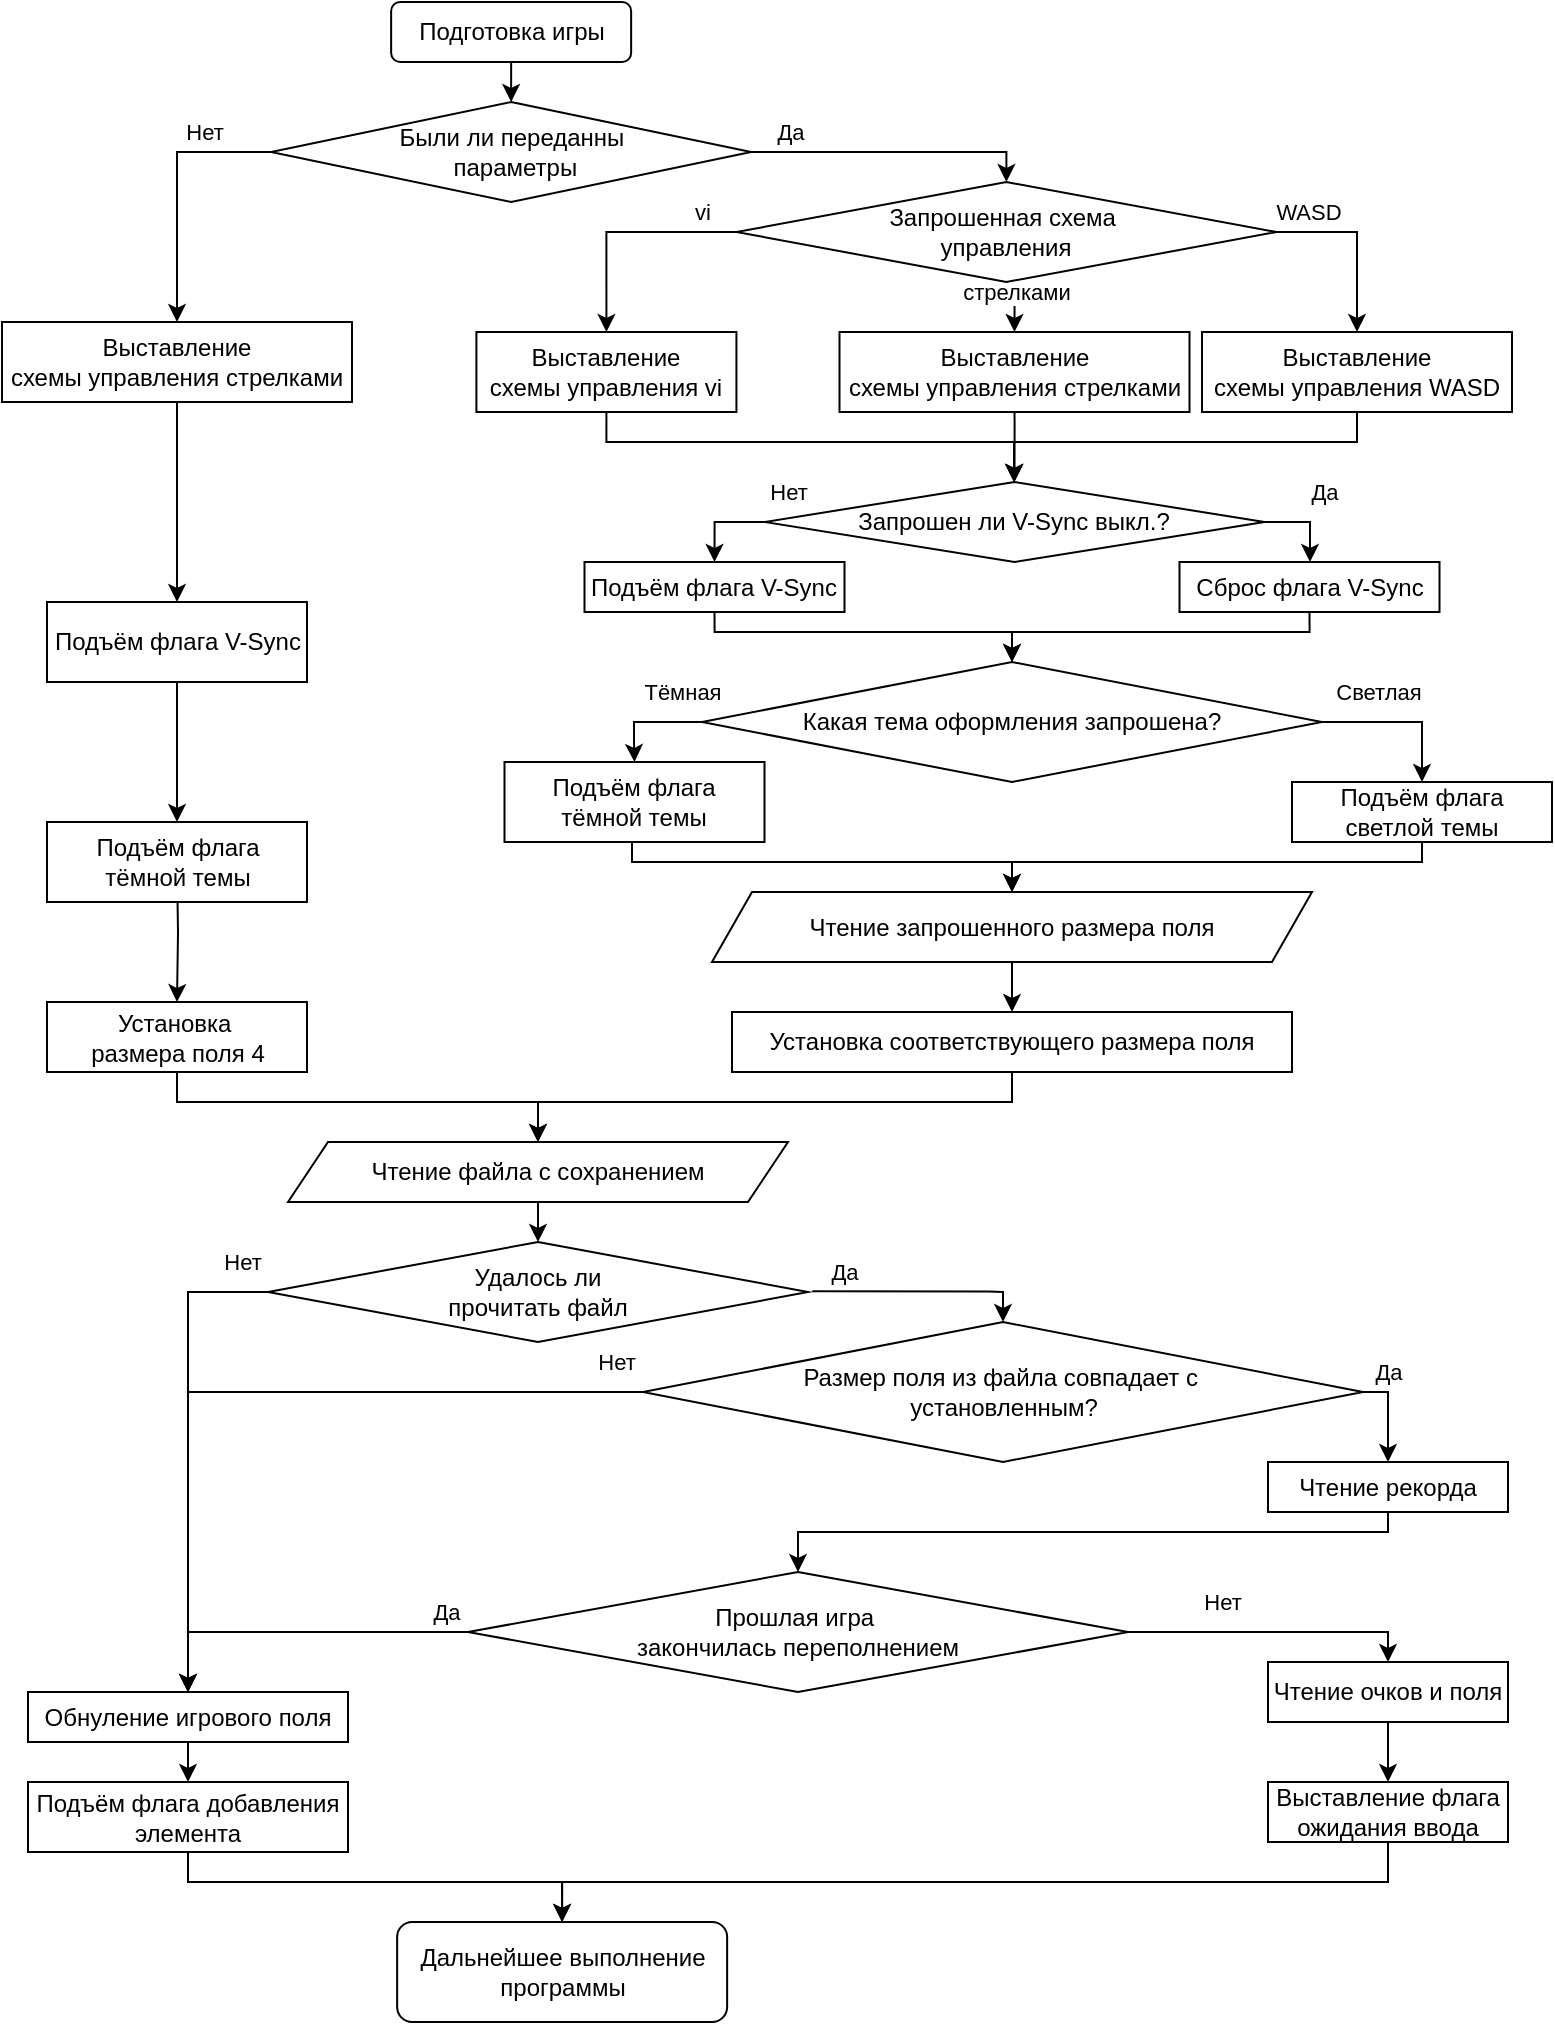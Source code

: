 <mxfile version="24.4.13" type="device">
  <diagram name="Page-1" id="8AExiW12i_gnfEKdbFFz">
    <mxGraphModel dx="1098" dy="927" grid="1" gridSize="10" guides="1" tooltips="1" connect="1" arrows="1" fold="1" page="1" pageScale="1" pageWidth="827" pageHeight="1169" math="0" shadow="0">
      <root>
        <mxCell id="0" />
        <mxCell id="1" parent="0" />
        <mxCell id="3MnkeBiUxJhdWhc5dT3K-13" style="edgeStyle=orthogonalEdgeStyle;rounded=0;orthogonalLoop=1;jettySize=auto;html=1;exitX=0.5;exitY=1;exitDx=0;exitDy=0;entryX=0.5;entryY=0;entryDx=0;entryDy=0;" parent="1" source="3MnkeBiUxJhdWhc5dT3K-6" target="3MnkeBiUxJhdWhc5dT3K-25" edge="1">
          <mxGeometry relative="1" as="geometry">
            <mxPoint x="284.57" y="50" as="targetPoint" />
          </mxGeometry>
        </mxCell>
        <mxCell id="3MnkeBiUxJhdWhc5dT3K-6" value="Подготовка игры" style="rounded=1;whiteSpace=wrap;html=1;" parent="1" vertex="1">
          <mxGeometry x="224.57" width="120" height="30" as="geometry" />
        </mxCell>
        <mxCell id="3MnkeBiUxJhdWhc5dT3K-7" value="Дальнейшее выполнение программы" style="rounded=1;whiteSpace=wrap;html=1;" parent="1" vertex="1">
          <mxGeometry x="227.57" y="960" width="165" height="50" as="geometry" />
        </mxCell>
        <mxCell id="3MnkeBiUxJhdWhc5dT3K-9" style="edgeStyle=orthogonalEdgeStyle;rounded=0;orthogonalLoop=1;jettySize=auto;html=1;exitX=0;exitY=0.5;exitDx=0;exitDy=0;entryX=0.5;entryY=0;entryDx=0;entryDy=0;" parent="1" source="3MnkeBiUxJhdWhc5dT3K-8" target="3MnkeBiUxJhdWhc5dT3K-10" edge="1">
          <mxGeometry relative="1" as="geometry">
            <mxPoint x="332.5" y="170" as="targetPoint" />
          </mxGeometry>
        </mxCell>
        <mxCell id="3MnkeBiUxJhdWhc5dT3K-18" value="vi" style="edgeLabel;html=1;align=center;verticalAlign=middle;resizable=0;points=[];" parent="3MnkeBiUxJhdWhc5dT3K-9" vertex="1" connectable="0">
          <mxGeometry x="-0.704" relative="1" as="geometry">
            <mxPoint y="-10" as="offset" />
          </mxGeometry>
        </mxCell>
        <mxCell id="3MnkeBiUxJhdWhc5dT3K-16" style="edgeStyle=orthogonalEdgeStyle;rounded=0;orthogonalLoop=1;jettySize=auto;html=1;exitX=1;exitY=0.5;exitDx=0;exitDy=0;entryX=0.5;entryY=0;entryDx=0;entryDy=0;" parent="1" source="3MnkeBiUxJhdWhc5dT3K-8" target="3MnkeBiUxJhdWhc5dT3K-15" edge="1">
          <mxGeometry relative="1" as="geometry" />
        </mxCell>
        <mxCell id="3MnkeBiUxJhdWhc5dT3K-20" value="WASD" style="edgeLabel;html=1;align=center;verticalAlign=middle;resizable=0;points=[];" parent="3MnkeBiUxJhdWhc5dT3K-16" vertex="1" connectable="0">
          <mxGeometry x="-0.646" y="-2" relative="1" as="geometry">
            <mxPoint y="-12" as="offset" />
          </mxGeometry>
        </mxCell>
        <mxCell id="3MnkeBiUxJhdWhc5dT3K-17" style="edgeStyle=orthogonalEdgeStyle;rounded=0;orthogonalLoop=1;jettySize=auto;html=1;exitX=0.5;exitY=1;exitDx=0;exitDy=0;entryX=0.5;entryY=0;entryDx=0;entryDy=0;" parent="1" source="3MnkeBiUxJhdWhc5dT3K-8" edge="1" target="3MnkeBiUxJhdWhc5dT3K-64">
          <mxGeometry relative="1" as="geometry">
            <mxPoint x="532.21" y="180" as="targetPoint" />
          </mxGeometry>
        </mxCell>
        <mxCell id="3MnkeBiUxJhdWhc5dT3K-19" value="стрелками" style="edgeLabel;html=1;align=center;verticalAlign=middle;resizable=0;points=[];" parent="3MnkeBiUxJhdWhc5dT3K-17" vertex="1" connectable="0">
          <mxGeometry x="-0.4" y="-2" relative="1" as="geometry">
            <mxPoint x="2" as="offset" />
          </mxGeometry>
        </mxCell>
        <mxCell id="3MnkeBiUxJhdWhc5dT3K-8" value="&lt;div&gt;Запрошенная схема&amp;nbsp;&lt;/div&gt;&lt;div&gt;управления&lt;/div&gt;" style="rhombus;whiteSpace=wrap;html=1;" parent="1" vertex="1">
          <mxGeometry x="397.21" y="90" width="270" height="50" as="geometry" />
        </mxCell>
        <mxCell id="3MnkeBiUxJhdWhc5dT3K-107" style="edgeStyle=orthogonalEdgeStyle;rounded=0;orthogonalLoop=1;jettySize=auto;html=1;exitX=0.5;exitY=1;exitDx=0;exitDy=0;entryX=0.5;entryY=0;entryDx=0;entryDy=0;" parent="1" source="3MnkeBiUxJhdWhc5dT3K-10" target="3MnkeBiUxJhdWhc5dT3K-41" edge="1">
          <mxGeometry relative="1" as="geometry">
            <Array as="points">
              <mxPoint x="332" y="220" />
              <mxPoint x="536" y="220" />
              <mxPoint x="536" y="240" />
            </Array>
            <mxPoint x="332.5" y="210" as="sourcePoint" />
            <mxPoint x="512.5" y="250" as="targetPoint" />
          </mxGeometry>
        </mxCell>
        <mxCell id="3MnkeBiUxJhdWhc5dT3K-10" value="&lt;div&gt;Выставление&lt;/div&gt;&lt;div&gt;схемы управления vi&lt;br&gt;&lt;/div&gt;" style="rounded=0;whiteSpace=wrap;html=1;" parent="1" vertex="1">
          <mxGeometry x="267.21" y="165" width="130" height="40" as="geometry" />
        </mxCell>
        <mxCell id="3MnkeBiUxJhdWhc5dT3K-23" style="edgeStyle=orthogonalEdgeStyle;rounded=0;orthogonalLoop=1;jettySize=auto;html=1;exitX=0.5;exitY=1;exitDx=0;exitDy=0;entryX=0.5;entryY=0;entryDx=0;entryDy=0;" parent="1" source="3MnkeBiUxJhdWhc5dT3K-64" target="3MnkeBiUxJhdWhc5dT3K-41" edge="1">
          <mxGeometry relative="1" as="geometry">
            <mxPoint x="540" y="220" as="targetPoint" />
            <mxPoint x="507.5" y="245" as="sourcePoint" />
            <Array as="points">
              <mxPoint x="536" y="210" />
              <mxPoint x="536" y="210" />
            </Array>
          </mxGeometry>
        </mxCell>
        <mxCell id="3MnkeBiUxJhdWhc5dT3K-24" style="edgeStyle=orthogonalEdgeStyle;rounded=0;orthogonalLoop=1;jettySize=auto;html=1;exitX=0.5;exitY=1;exitDx=0;exitDy=0;entryX=0.5;entryY=0;entryDx=0;entryDy=0;" parent="1" source="3MnkeBiUxJhdWhc5dT3K-15" target="3MnkeBiUxJhdWhc5dT3K-41" edge="1">
          <mxGeometry relative="1" as="geometry">
            <mxPoint x="512.5" y="235" as="targetPoint" />
            <Array as="points">
              <mxPoint x="708" y="220" />
              <mxPoint x="536" y="220" />
              <mxPoint x="536" y="240" />
            </Array>
          </mxGeometry>
        </mxCell>
        <mxCell id="3MnkeBiUxJhdWhc5dT3K-15" value="&lt;div&gt;Выставление&lt;/div&gt;&lt;div&gt;схемы управления WASD&lt;br&gt;&lt;/div&gt;" style="rounded=0;whiteSpace=wrap;html=1;" parent="1" vertex="1">
          <mxGeometry x="630" y="165" width="155" height="40" as="geometry" />
        </mxCell>
        <mxCell id="3MnkeBiUxJhdWhc5dT3K-37" style="edgeStyle=orthogonalEdgeStyle;rounded=0;orthogonalLoop=1;jettySize=auto;html=1;exitX=1;exitY=0.5;exitDx=0;exitDy=0;entryX=0.5;entryY=0;entryDx=0;entryDy=0;" parent="1" source="3MnkeBiUxJhdWhc5dT3K-25" target="3MnkeBiUxJhdWhc5dT3K-8" edge="1">
          <mxGeometry relative="1" as="geometry">
            <mxPoint x="441.78" y="70" as="sourcePoint" />
            <Array as="points">
              <mxPoint x="532" y="75" />
            </Array>
          </mxGeometry>
        </mxCell>
        <mxCell id="3MnkeBiUxJhdWhc5dT3K-38" value="Да" style="edgeLabel;html=1;align=center;verticalAlign=middle;resizable=0;points=[];" parent="3MnkeBiUxJhdWhc5dT3K-37" vertex="1" connectable="0">
          <mxGeometry x="-0.729" y="-3" relative="1" as="geometry">
            <mxPoint y="-13" as="offset" />
          </mxGeometry>
        </mxCell>
        <mxCell id="3MnkeBiUxJhdWhc5dT3K-70" style="edgeStyle=orthogonalEdgeStyle;rounded=0;orthogonalLoop=1;jettySize=auto;html=1;exitX=0;exitY=0.5;exitDx=0;exitDy=0;entryX=0.5;entryY=0;entryDx=0;entryDy=0;" parent="1" source="3MnkeBiUxJhdWhc5dT3K-25" target="3MnkeBiUxJhdWhc5dT3K-66" edge="1">
          <mxGeometry relative="1" as="geometry" />
        </mxCell>
        <mxCell id="3MnkeBiUxJhdWhc5dT3K-71" value="Нет" style="edgeLabel;html=1;align=center;verticalAlign=middle;resizable=0;points=[];" parent="3MnkeBiUxJhdWhc5dT3K-70" vertex="1" connectable="0">
          <mxGeometry x="-0.305" relative="1" as="geometry">
            <mxPoint x="12" y="-10" as="offset" />
          </mxGeometry>
        </mxCell>
        <mxCell id="3MnkeBiUxJhdWhc5dT3K-25" value="&lt;div&gt;Были ли переданны&lt;/div&gt;&lt;div&gt;&amp;nbsp;параметры&lt;/div&gt;" style="rhombus;whiteSpace=wrap;html=1;" parent="1" vertex="1">
          <mxGeometry x="164.57" y="50" width="240" height="50" as="geometry" />
        </mxCell>
        <mxCell id="3MnkeBiUxJhdWhc5dT3K-41" value="&lt;div&gt;Запрошен ли V-Sync&lt;span style=&quot;background-color: initial;&quot;&gt;&amp;nbsp;выкл.?&lt;/span&gt;&lt;/div&gt;" style="rhombus;whiteSpace=wrap;html=1;" parent="1" vertex="1">
          <mxGeometry x="411.25" y="240" width="250" height="40" as="geometry" />
        </mxCell>
        <mxCell id="3MnkeBiUxJhdWhc5dT3K-56" style="edgeStyle=orthogonalEdgeStyle;rounded=0;orthogonalLoop=1;jettySize=auto;html=1;exitX=0.5;exitY=1;exitDx=0;exitDy=0;entryX=0.5;entryY=0;entryDx=0;entryDy=0;" parent="1" source="3MnkeBiUxJhdWhc5dT3K-42" target="3MnkeBiUxJhdWhc5dT3K-48" edge="1">
          <mxGeometry relative="1" as="geometry">
            <Array as="points">
              <mxPoint x="386" y="315" />
              <mxPoint x="535" y="315" />
            </Array>
            <mxPoint x="558.75" y="330" as="targetPoint" />
          </mxGeometry>
        </mxCell>
        <mxCell id="3MnkeBiUxJhdWhc5dT3K-42" value="Подъём флага V-Sync" style="rounded=0;whiteSpace=wrap;html=1;" parent="1" vertex="1">
          <mxGeometry x="321.25" y="280" width="130" height="25" as="geometry" />
        </mxCell>
        <mxCell id="3MnkeBiUxJhdWhc5dT3K-57" style="edgeStyle=orthogonalEdgeStyle;rounded=0;orthogonalLoop=1;jettySize=auto;html=1;exitX=0.5;exitY=1;exitDx=0;exitDy=0;entryX=0.5;entryY=0;entryDx=0;entryDy=0;" parent="1" source="3MnkeBiUxJhdWhc5dT3K-43" target="3MnkeBiUxJhdWhc5dT3K-48" edge="1">
          <mxGeometry relative="1" as="geometry">
            <Array as="points">
              <mxPoint x="684" y="315" />
              <mxPoint x="535" y="315" />
            </Array>
            <mxPoint x="558.75" y="330" as="targetPoint" />
          </mxGeometry>
        </mxCell>
        <mxCell id="3MnkeBiUxJhdWhc5dT3K-43" value="Сброс флага V-Sync" style="rounded=0;whiteSpace=wrap;html=1;" parent="1" vertex="1">
          <mxGeometry x="618.75" y="280" width="130" height="25" as="geometry" />
        </mxCell>
        <mxCell id="3MnkeBiUxJhdWhc5dT3K-44" style="edgeStyle=orthogonalEdgeStyle;rounded=0;orthogonalLoop=1;jettySize=auto;html=1;exitX=0;exitY=0.5;exitDx=0;exitDy=0;entryX=0.5;entryY=0;entryDx=0;entryDy=0;" parent="1" source="3MnkeBiUxJhdWhc5dT3K-41" target="3MnkeBiUxJhdWhc5dT3K-42" edge="1">
          <mxGeometry relative="1" as="geometry">
            <Array as="points">
              <mxPoint x="386.25" y="260" />
            </Array>
          </mxGeometry>
        </mxCell>
        <mxCell id="3MnkeBiUxJhdWhc5dT3K-45" value="Нет" style="edgeLabel;html=1;align=center;verticalAlign=middle;resizable=0;points=[];" parent="3MnkeBiUxJhdWhc5dT3K-44" vertex="1" connectable="0">
          <mxGeometry x="-0.636" y="-3" relative="1" as="geometry">
            <mxPoint x="19" y="-12" as="offset" />
          </mxGeometry>
        </mxCell>
        <mxCell id="3MnkeBiUxJhdWhc5dT3K-46" style="edgeStyle=orthogonalEdgeStyle;rounded=0;orthogonalLoop=1;jettySize=auto;html=1;exitX=1;exitY=0.5;exitDx=0;exitDy=0;entryX=0.5;entryY=0;entryDx=0;entryDy=0;" parent="1" source="3MnkeBiUxJhdWhc5dT3K-41" target="3MnkeBiUxJhdWhc5dT3K-43" edge="1">
          <mxGeometry relative="1" as="geometry">
            <Array as="points">
              <mxPoint x="684" y="260" />
              <mxPoint x="684" y="280" />
            </Array>
          </mxGeometry>
        </mxCell>
        <mxCell id="3MnkeBiUxJhdWhc5dT3K-47" value="Да" style="edgeLabel;html=1;align=center;verticalAlign=middle;resizable=0;points=[];" parent="3MnkeBiUxJhdWhc5dT3K-46" vertex="1" connectable="0">
          <mxGeometry x="-0.691" y="3" relative="1" as="geometry">
            <mxPoint x="23" y="-12" as="offset" />
          </mxGeometry>
        </mxCell>
        <mxCell id="3MnkeBiUxJhdWhc5dT3K-48" value="&lt;div&gt;Какая тема оформления&amp;nbsp;&lt;span style=&quot;background-color: initial;&quot;&gt;запрошена?&lt;/span&gt;&lt;/div&gt;" style="rhombus;whiteSpace=wrap;html=1;" parent="1" vertex="1">
          <mxGeometry x="380" y="330" width="310" height="60" as="geometry" />
        </mxCell>
        <mxCell id="3MnkeBiUxJhdWhc5dT3K-59" style="edgeStyle=orthogonalEdgeStyle;rounded=0;orthogonalLoop=1;jettySize=auto;html=1;exitX=0.5;exitY=1;exitDx=0;exitDy=0;entryX=0.5;entryY=0;entryDx=0;entryDy=0;" parent="1" source="3MnkeBiUxJhdWhc5dT3K-49" target="3MnkeBiUxJhdWhc5dT3K-58" edge="1">
          <mxGeometry relative="1" as="geometry">
            <Array as="points">
              <mxPoint x="345" y="420" />
              <mxPoint x="345" y="430" />
              <mxPoint x="535" y="430" />
            </Array>
          </mxGeometry>
        </mxCell>
        <mxCell id="3MnkeBiUxJhdWhc5dT3K-49" value="&lt;div&gt;Подъём флага&lt;/div&gt;&lt;div&gt;тёмной темы&lt;br&gt;&lt;/div&gt;" style="rounded=0;whiteSpace=wrap;html=1;" parent="1" vertex="1">
          <mxGeometry x="281.25" y="380" width="130" height="40" as="geometry" />
        </mxCell>
        <mxCell id="3MnkeBiUxJhdWhc5dT3K-60" style="edgeStyle=orthogonalEdgeStyle;rounded=0;orthogonalLoop=1;jettySize=auto;html=1;exitX=0.5;exitY=1;exitDx=0;exitDy=0;entryX=0.5;entryY=0;entryDx=0;entryDy=0;" parent="1" source="3MnkeBiUxJhdWhc5dT3K-50" target="3MnkeBiUxJhdWhc5dT3K-58" edge="1">
          <mxGeometry relative="1" as="geometry">
            <mxPoint x="490" y="525" as="targetPoint" />
            <Array as="points">
              <mxPoint x="740" y="430" />
              <mxPoint x="535" y="430" />
            </Array>
          </mxGeometry>
        </mxCell>
        <mxCell id="3MnkeBiUxJhdWhc5dT3K-50" value="&lt;div&gt;Подъём флага&lt;/div&gt;&lt;div&gt;светлой темы&lt;br&gt;&lt;/div&gt;" style="rounded=0;whiteSpace=wrap;html=1;" parent="1" vertex="1">
          <mxGeometry x="675" y="390" width="130" height="30" as="geometry" />
        </mxCell>
        <mxCell id="3MnkeBiUxJhdWhc5dT3K-51" style="edgeStyle=orthogonalEdgeStyle;rounded=0;orthogonalLoop=1;jettySize=auto;html=1;exitX=0;exitY=0.5;exitDx=0;exitDy=0;entryX=0.5;entryY=0;entryDx=0;entryDy=0;" parent="1" source="3MnkeBiUxJhdWhc5dT3K-48" target="3MnkeBiUxJhdWhc5dT3K-49" edge="1">
          <mxGeometry relative="1" as="geometry">
            <mxPoint x="380" y="435" as="sourcePoint" />
            <Array as="points">
              <mxPoint x="346" y="360" />
              <mxPoint x="346" y="370" />
            </Array>
          </mxGeometry>
        </mxCell>
        <mxCell id="3MnkeBiUxJhdWhc5dT3K-52" value="Тёмная" style="edgeLabel;html=1;align=center;verticalAlign=middle;resizable=0;points=[];" parent="3MnkeBiUxJhdWhc5dT3K-51" vertex="1" connectable="0">
          <mxGeometry x="-0.636" y="-3" relative="1" as="geometry">
            <mxPoint y="-12" as="offset" />
          </mxGeometry>
        </mxCell>
        <mxCell id="3MnkeBiUxJhdWhc5dT3K-53" style="edgeStyle=orthogonalEdgeStyle;rounded=0;orthogonalLoop=1;jettySize=auto;html=1;entryX=0.5;entryY=0;entryDx=0;entryDy=0;exitX=1;exitY=0.5;exitDx=0;exitDy=0;" parent="1" source="3MnkeBiUxJhdWhc5dT3K-48" target="3MnkeBiUxJhdWhc5dT3K-50" edge="1">
          <mxGeometry relative="1" as="geometry">
            <mxPoint x="710" y="375" as="sourcePoint" />
          </mxGeometry>
        </mxCell>
        <mxCell id="3MnkeBiUxJhdWhc5dT3K-54" value="Светлая" style="edgeLabel;html=1;align=center;verticalAlign=middle;resizable=0;points=[];" parent="3MnkeBiUxJhdWhc5dT3K-53" vertex="1" connectable="0">
          <mxGeometry x="-0.691" y="3" relative="1" as="geometry">
            <mxPoint x="15" y="-12" as="offset" />
          </mxGeometry>
        </mxCell>
        <mxCell id="3MnkeBiUxJhdWhc5dT3K-62" style="edgeStyle=orthogonalEdgeStyle;rounded=0;orthogonalLoop=1;jettySize=auto;html=1;entryX=0.5;entryY=0;entryDx=0;entryDy=0;exitX=0.5;exitY=1;exitDx=0;exitDy=0;" parent="1" source="3MnkeBiUxJhdWhc5dT3K-58" target="3MnkeBiUxJhdWhc5dT3K-61" edge="1">
          <mxGeometry relative="1" as="geometry">
            <mxPoint x="520" y="490" as="sourcePoint" />
          </mxGeometry>
        </mxCell>
        <mxCell id="3MnkeBiUxJhdWhc5dT3K-58" value="Чтение запрошенного размера поля" style="shape=parallelogram;perimeter=parallelogramPerimeter;whiteSpace=wrap;html=1;fixedSize=1;" parent="1" vertex="1">
          <mxGeometry x="385" y="445" width="300" height="35" as="geometry" />
        </mxCell>
        <mxCell id="3MnkeBiUxJhdWhc5dT3K-106" style="edgeStyle=orthogonalEdgeStyle;rounded=0;orthogonalLoop=1;jettySize=auto;html=1;exitX=0.5;exitY=1;exitDx=0;exitDy=0;entryX=0.5;entryY=0;entryDx=0;entryDy=0;" parent="1" source="3MnkeBiUxJhdWhc5dT3K-61" target="3MnkeBiUxJhdWhc5dT3K-63" edge="1">
          <mxGeometry relative="1" as="geometry">
            <mxPoint x="301" y="721.32" as="targetPoint" />
            <mxPoint x="490" y="650" as="sourcePoint" />
            <Array as="points">
              <mxPoint x="535" y="550" />
              <mxPoint x="298" y="550" />
            </Array>
          </mxGeometry>
        </mxCell>
        <mxCell id="3MnkeBiUxJhdWhc5dT3K-61" value="Установка соответствующего размера поля" style="rounded=0;whiteSpace=wrap;html=1;" parent="1" vertex="1">
          <mxGeometry x="395" y="505" width="280" height="30" as="geometry" />
        </mxCell>
        <mxCell id="3MnkeBiUxJhdWhc5dT3K-80" style="edgeStyle=orthogonalEdgeStyle;rounded=0;orthogonalLoop=1;jettySize=auto;html=1;exitX=0.5;exitY=1;exitDx=0;exitDy=0;entryX=0.5;entryY=0;entryDx=0;entryDy=0;" parent="1" source="3MnkeBiUxJhdWhc5dT3K-63" target="3MnkeBiUxJhdWhc5dT3K-79" edge="1">
          <mxGeometry relative="1" as="geometry" />
        </mxCell>
        <mxCell id="3MnkeBiUxJhdWhc5dT3K-63" value="&lt;div&gt;Чтение файла с сохранением&lt;br&gt;&lt;/div&gt;" style="shape=parallelogram;perimeter=parallelogramPerimeter;whiteSpace=wrap;html=1;fixedSize=1;" parent="1" vertex="1">
          <mxGeometry x="173" y="570" width="250" height="30" as="geometry" />
        </mxCell>
        <mxCell id="3MnkeBiUxJhdWhc5dT3K-64" value="&lt;div&gt;Выставление&lt;/div&gt;&lt;div&gt;схемы управления стрелками&lt;br&gt;&lt;/div&gt;" style="rounded=0;whiteSpace=wrap;html=1;" parent="1" vertex="1">
          <mxGeometry x="448.75" y="165" width="175" height="40" as="geometry" />
        </mxCell>
        <mxCell id="3MnkeBiUxJhdWhc5dT3K-72" style="edgeStyle=orthogonalEdgeStyle;rounded=0;orthogonalLoop=1;jettySize=auto;html=1;exitX=0.5;exitY=1;exitDx=0;exitDy=0;entryX=0.5;entryY=0;entryDx=0;entryDy=0;" parent="1" source="3MnkeBiUxJhdWhc5dT3K-66" target="3MnkeBiUxJhdWhc5dT3K-67" edge="1">
          <mxGeometry relative="1" as="geometry" />
        </mxCell>
        <mxCell id="3MnkeBiUxJhdWhc5dT3K-66" value="&lt;div&gt;Выставление&lt;/div&gt;&lt;div&gt;схемы управления стрелками&lt;br&gt;&lt;/div&gt;" style="rounded=0;whiteSpace=wrap;html=1;" parent="1" vertex="1">
          <mxGeometry x="30" y="160" width="175" height="40" as="geometry" />
        </mxCell>
        <mxCell id="3MnkeBiUxJhdWhc5dT3K-73" style="edgeStyle=orthogonalEdgeStyle;rounded=0;orthogonalLoop=1;jettySize=auto;html=1;exitX=0.5;exitY=1;exitDx=0;exitDy=0;entryX=0.5;entryY=0;entryDx=0;entryDy=0;" parent="1" source="3MnkeBiUxJhdWhc5dT3K-67" target="3MnkeBiUxJhdWhc5dT3K-68" edge="1">
          <mxGeometry relative="1" as="geometry" />
        </mxCell>
        <mxCell id="3MnkeBiUxJhdWhc5dT3K-67" value="Подъём флага V-Sync" style="rounded=0;whiteSpace=wrap;html=1;" parent="1" vertex="1">
          <mxGeometry x="52.5" y="300" width="130" height="40" as="geometry" />
        </mxCell>
        <mxCell id="3MnkeBiUxJhdWhc5dT3K-74" style="edgeStyle=orthogonalEdgeStyle;rounded=0;orthogonalLoop=1;jettySize=auto;html=1;exitX=0.5;exitY=1;exitDx=0;exitDy=0;entryX=0.5;entryY=0;entryDx=0;entryDy=0;" parent="1" target="3MnkeBiUxJhdWhc5dT3K-69" edge="1">
          <mxGeometry relative="1" as="geometry">
            <mxPoint x="117.5" y="430" as="sourcePoint" />
          </mxGeometry>
        </mxCell>
        <mxCell id="3MnkeBiUxJhdWhc5dT3K-68" value="&lt;div&gt;Подъём флага&lt;/div&gt;&lt;div&gt;тёмной темы&lt;br&gt;&lt;/div&gt;" style="rounded=0;whiteSpace=wrap;html=1;" parent="1" vertex="1">
          <mxGeometry x="52.5" y="410" width="130" height="40" as="geometry" />
        </mxCell>
        <mxCell id="3MnkeBiUxJhdWhc5dT3K-75" style="edgeStyle=orthogonalEdgeStyle;rounded=0;orthogonalLoop=1;jettySize=auto;html=1;exitX=0.5;exitY=1;exitDx=0;exitDy=0;entryX=0.5;entryY=0;entryDx=0;entryDy=0;" parent="1" source="3MnkeBiUxJhdWhc5dT3K-69" target="3MnkeBiUxJhdWhc5dT3K-63" edge="1">
          <mxGeometry relative="1" as="geometry">
            <Array as="points">
              <mxPoint x="117" y="550" />
              <mxPoint x="298" y="550" />
            </Array>
          </mxGeometry>
        </mxCell>
        <mxCell id="3MnkeBiUxJhdWhc5dT3K-69" value="&lt;div&gt;Установка&amp;nbsp;&lt;/div&gt;&lt;div&gt;размера поля 4&lt;/div&gt;" style="rounded=0;whiteSpace=wrap;html=1;" parent="1" vertex="1">
          <mxGeometry x="52.5" y="500" width="130" height="35" as="geometry" />
        </mxCell>
        <mxCell id="3MnkeBiUxJhdWhc5dT3K-92" style="edgeStyle=orthogonalEdgeStyle;rounded=0;orthogonalLoop=1;jettySize=auto;html=1;exitX=0.5;exitY=1;exitDx=0;exitDy=0;entryX=0.5;entryY=0;entryDx=0;entryDy=0;" parent="1" source="3MnkeBiUxJhdWhc5dT3K-77" target="3MnkeBiUxJhdWhc5dT3K-91" edge="1">
          <mxGeometry relative="1" as="geometry" />
        </mxCell>
        <mxCell id="3MnkeBiUxJhdWhc5dT3K-77" value="Обнуление игрового поля" style="rounded=0;whiteSpace=wrap;html=1;" parent="1" vertex="1">
          <mxGeometry x="43" y="845" width="160" height="25" as="geometry" />
        </mxCell>
        <mxCell id="3MnkeBiUxJhdWhc5dT3K-85" style="edgeStyle=orthogonalEdgeStyle;rounded=0;orthogonalLoop=1;jettySize=auto;html=1;exitX=1.008;exitY=0.493;exitDx=0;exitDy=0;exitPerimeter=0;entryX=0.5;entryY=0;entryDx=0;entryDy=0;" parent="1" source="3MnkeBiUxJhdWhc5dT3K-79" target="3MnkeBiUxJhdWhc5dT3K-84" edge="1">
          <mxGeometry relative="1" as="geometry">
            <mxPoint x="563" y="630" as="targetPoint" />
            <Array as="points">
              <mxPoint x="523" y="645" />
              <mxPoint x="531" y="645" />
            </Array>
          </mxGeometry>
        </mxCell>
        <mxCell id="3MnkeBiUxJhdWhc5dT3K-86" value="Да" style="edgeLabel;html=1;align=center;verticalAlign=middle;resizable=0;points=[];" parent="3MnkeBiUxJhdWhc5dT3K-85" vertex="1" connectable="0">
          <mxGeometry x="-0.646" y="1" relative="1" as="geometry">
            <mxPoint x="-4" y="-9" as="offset" />
          </mxGeometry>
        </mxCell>
        <mxCell id="3MnkeBiUxJhdWhc5dT3K-108" style="edgeStyle=orthogonalEdgeStyle;rounded=0;orthogonalLoop=1;jettySize=auto;html=1;exitX=0;exitY=0.5;exitDx=0;exitDy=0;" parent="1" source="3MnkeBiUxJhdWhc5dT3K-79" target="3MnkeBiUxJhdWhc5dT3K-77" edge="1">
          <mxGeometry relative="1" as="geometry" />
        </mxCell>
        <mxCell id="3MnkeBiUxJhdWhc5dT3K-115" value="Нет" style="edgeLabel;html=1;align=center;verticalAlign=middle;resizable=0;points=[];" parent="3MnkeBiUxJhdWhc5dT3K-108" vertex="1" connectable="0">
          <mxGeometry x="-0.892" relative="1" as="geometry">
            <mxPoint y="-15" as="offset" />
          </mxGeometry>
        </mxCell>
        <mxCell id="3MnkeBiUxJhdWhc5dT3K-79" value="&lt;div&gt;Удалось ли &lt;br&gt;&lt;/div&gt;&lt;div&gt;прочитать файл&lt;br&gt;&lt;/div&gt;" style="rhombus;whiteSpace=wrap;html=1;" parent="1" vertex="1">
          <mxGeometry x="163" y="620" width="270" height="50" as="geometry" />
        </mxCell>
        <mxCell id="3MnkeBiUxJhdWhc5dT3K-96" style="edgeStyle=orthogonalEdgeStyle;rounded=0;orthogonalLoop=1;jettySize=auto;html=1;exitX=1;exitY=0.5;exitDx=0;exitDy=0;entryX=0.5;entryY=0;entryDx=0;entryDy=0;" parent="1" source="3MnkeBiUxJhdWhc5dT3K-84" target="3MnkeBiUxJhdWhc5dT3K-95" edge="1">
          <mxGeometry relative="1" as="geometry" />
        </mxCell>
        <mxCell id="3MnkeBiUxJhdWhc5dT3K-116" value="Да" style="edgeLabel;html=1;align=center;verticalAlign=middle;resizable=0;points=[];" parent="3MnkeBiUxJhdWhc5dT3K-96" vertex="1" connectable="0">
          <mxGeometry x="-0.307" relative="1" as="geometry">
            <mxPoint y="-14" as="offset" />
          </mxGeometry>
        </mxCell>
        <mxCell id="3MnkeBiUxJhdWhc5dT3K-113" style="edgeStyle=orthogonalEdgeStyle;rounded=0;orthogonalLoop=1;jettySize=auto;html=1;exitX=0;exitY=0.5;exitDx=0;exitDy=0;entryX=0.5;entryY=0;entryDx=0;entryDy=0;" parent="1" source="3MnkeBiUxJhdWhc5dT3K-84" target="3MnkeBiUxJhdWhc5dT3K-77" edge="1">
          <mxGeometry relative="1" as="geometry" />
        </mxCell>
        <mxCell id="3MnkeBiUxJhdWhc5dT3K-114" value="Нет" style="edgeLabel;html=1;align=center;verticalAlign=middle;resizable=0;points=[];" parent="3MnkeBiUxJhdWhc5dT3K-113" vertex="1" connectable="0">
          <mxGeometry x="-0.926" relative="1" as="geometry">
            <mxPoint y="-15" as="offset" />
          </mxGeometry>
        </mxCell>
        <mxCell id="3MnkeBiUxJhdWhc5dT3K-84" value="&lt;div&gt;Размер поля из файла совпадает с&amp;nbsp;&lt;/div&gt;&lt;div&gt;установленным?&lt;/div&gt;" style="rhombus;whiteSpace=wrap;html=1;" parent="1" vertex="1">
          <mxGeometry x="350.5" y="660" width="360" height="70" as="geometry" />
        </mxCell>
        <mxCell id="3MnkeBiUxJhdWhc5dT3K-104" style="edgeStyle=orthogonalEdgeStyle;rounded=0;orthogonalLoop=1;jettySize=auto;html=1;exitX=0.5;exitY=1;exitDx=0;exitDy=0;entryX=0.5;entryY=0;entryDx=0;entryDy=0;" parent="1" source="3MnkeBiUxJhdWhc5dT3K-91" target="3MnkeBiUxJhdWhc5dT3K-7" edge="1">
          <mxGeometry relative="1" as="geometry">
            <Array as="points">
              <mxPoint x="126" y="940" />
              <mxPoint x="310" y="940" />
              <mxPoint x="310" y="960" />
            </Array>
          </mxGeometry>
        </mxCell>
        <mxCell id="3MnkeBiUxJhdWhc5dT3K-91" value="Подъём флага добавления элемента" style="rounded=0;whiteSpace=wrap;html=1;" parent="1" vertex="1">
          <mxGeometry x="43" y="890" width="160" height="35" as="geometry" />
        </mxCell>
        <mxCell id="3MnkeBiUxJhdWhc5dT3K-102" style="edgeStyle=orthogonalEdgeStyle;rounded=0;orthogonalLoop=1;jettySize=auto;html=1;exitX=1;exitY=0.5;exitDx=0;exitDy=0;entryX=0.5;entryY=0;entryDx=0;entryDy=0;" parent="1" source="3MnkeBiUxJhdWhc5dT3K-93" target="3MnkeBiUxJhdWhc5dT3K-101" edge="1">
          <mxGeometry relative="1" as="geometry">
            <Array as="points">
              <mxPoint x="723" y="815" />
            </Array>
          </mxGeometry>
        </mxCell>
        <mxCell id="3MnkeBiUxJhdWhc5dT3K-112" value="Нет" style="edgeLabel;html=1;align=center;verticalAlign=middle;resizable=0;points=[];" parent="3MnkeBiUxJhdWhc5dT3K-102" vertex="1" connectable="0">
          <mxGeometry x="-0.387" relative="1" as="geometry">
            <mxPoint x="2" y="-15" as="offset" />
          </mxGeometry>
        </mxCell>
        <mxCell id="3MnkeBiUxJhdWhc5dT3K-110" style="edgeStyle=orthogonalEdgeStyle;rounded=0;orthogonalLoop=1;jettySize=auto;html=1;exitX=0;exitY=0.5;exitDx=0;exitDy=0;entryX=0.5;entryY=0;entryDx=0;entryDy=0;" parent="1" source="3MnkeBiUxJhdWhc5dT3K-93" target="3MnkeBiUxJhdWhc5dT3K-77" edge="1">
          <mxGeometry relative="1" as="geometry" />
        </mxCell>
        <mxCell id="3MnkeBiUxJhdWhc5dT3K-111" value="Да" style="edgeLabel;html=1;align=center;verticalAlign=middle;resizable=0;points=[];" parent="3MnkeBiUxJhdWhc5dT3K-110" vertex="1" connectable="0">
          <mxGeometry x="-0.852" y="-1" relative="1" as="geometry">
            <mxPoint x="1" y="-9" as="offset" />
          </mxGeometry>
        </mxCell>
        <mxCell id="3MnkeBiUxJhdWhc5dT3K-93" value="&lt;div&gt;Прошлая игра&amp;nbsp;&lt;/div&gt;&lt;div&gt;закончилась переполнением&lt;/div&gt;" style="rhombus;whiteSpace=wrap;html=1;" parent="1" vertex="1">
          <mxGeometry x="263" y="785" width="330" height="60" as="geometry" />
        </mxCell>
        <mxCell id="3MnkeBiUxJhdWhc5dT3K-97" style="edgeStyle=orthogonalEdgeStyle;rounded=0;orthogonalLoop=1;jettySize=auto;html=1;exitX=0.5;exitY=1;exitDx=0;exitDy=0;entryX=0.5;entryY=0;entryDx=0;entryDy=0;" parent="1" source="3MnkeBiUxJhdWhc5dT3K-95" target="3MnkeBiUxJhdWhc5dT3K-93" edge="1">
          <mxGeometry relative="1" as="geometry">
            <Array as="points">
              <mxPoint x="723" y="765" />
              <mxPoint x="428" y="765" />
            </Array>
          </mxGeometry>
        </mxCell>
        <mxCell id="3MnkeBiUxJhdWhc5dT3K-95" value="Чтение рекорда" style="rounded=0;whiteSpace=wrap;html=1;" parent="1" vertex="1">
          <mxGeometry x="663" y="730" width="120" height="25" as="geometry" />
        </mxCell>
        <mxCell id="3MnkeBiUxJhdWhc5dT3K-105" style="edgeStyle=orthogonalEdgeStyle;rounded=0;orthogonalLoop=1;jettySize=auto;html=1;exitX=0.5;exitY=1;exitDx=0;exitDy=0;entryX=0.5;entryY=0;entryDx=0;entryDy=0;" parent="1" source="3MnkeBiUxJhdWhc5dT3K-100" target="3MnkeBiUxJhdWhc5dT3K-7" edge="1">
          <mxGeometry relative="1" as="geometry">
            <Array as="points">
              <mxPoint x="723" y="940" />
              <mxPoint x="310" y="940" />
              <mxPoint x="310" y="960" />
            </Array>
          </mxGeometry>
        </mxCell>
        <mxCell id="3MnkeBiUxJhdWhc5dT3K-100" value="&lt;div&gt;Выставление флага &lt;br&gt;&lt;/div&gt;&lt;div&gt;ожидания ввода&lt;br&gt;&lt;/div&gt;" style="rounded=0;whiteSpace=wrap;html=1;" parent="1" vertex="1">
          <mxGeometry x="663" y="890" width="120" height="30" as="geometry" />
        </mxCell>
        <mxCell id="3MnkeBiUxJhdWhc5dT3K-103" style="edgeStyle=orthogonalEdgeStyle;rounded=0;orthogonalLoop=1;jettySize=auto;html=1;exitX=0.5;exitY=1;exitDx=0;exitDy=0;entryX=0.5;entryY=0;entryDx=0;entryDy=0;" parent="1" source="3MnkeBiUxJhdWhc5dT3K-101" target="3MnkeBiUxJhdWhc5dT3K-100" edge="1">
          <mxGeometry relative="1" as="geometry" />
        </mxCell>
        <mxCell id="3MnkeBiUxJhdWhc5dT3K-101" value="Чтение очков и поля" style="rounded=0;whiteSpace=wrap;html=1;" parent="1" vertex="1">
          <mxGeometry x="663" y="830" width="120" height="30" as="geometry" />
        </mxCell>
      </root>
    </mxGraphModel>
  </diagram>
</mxfile>
